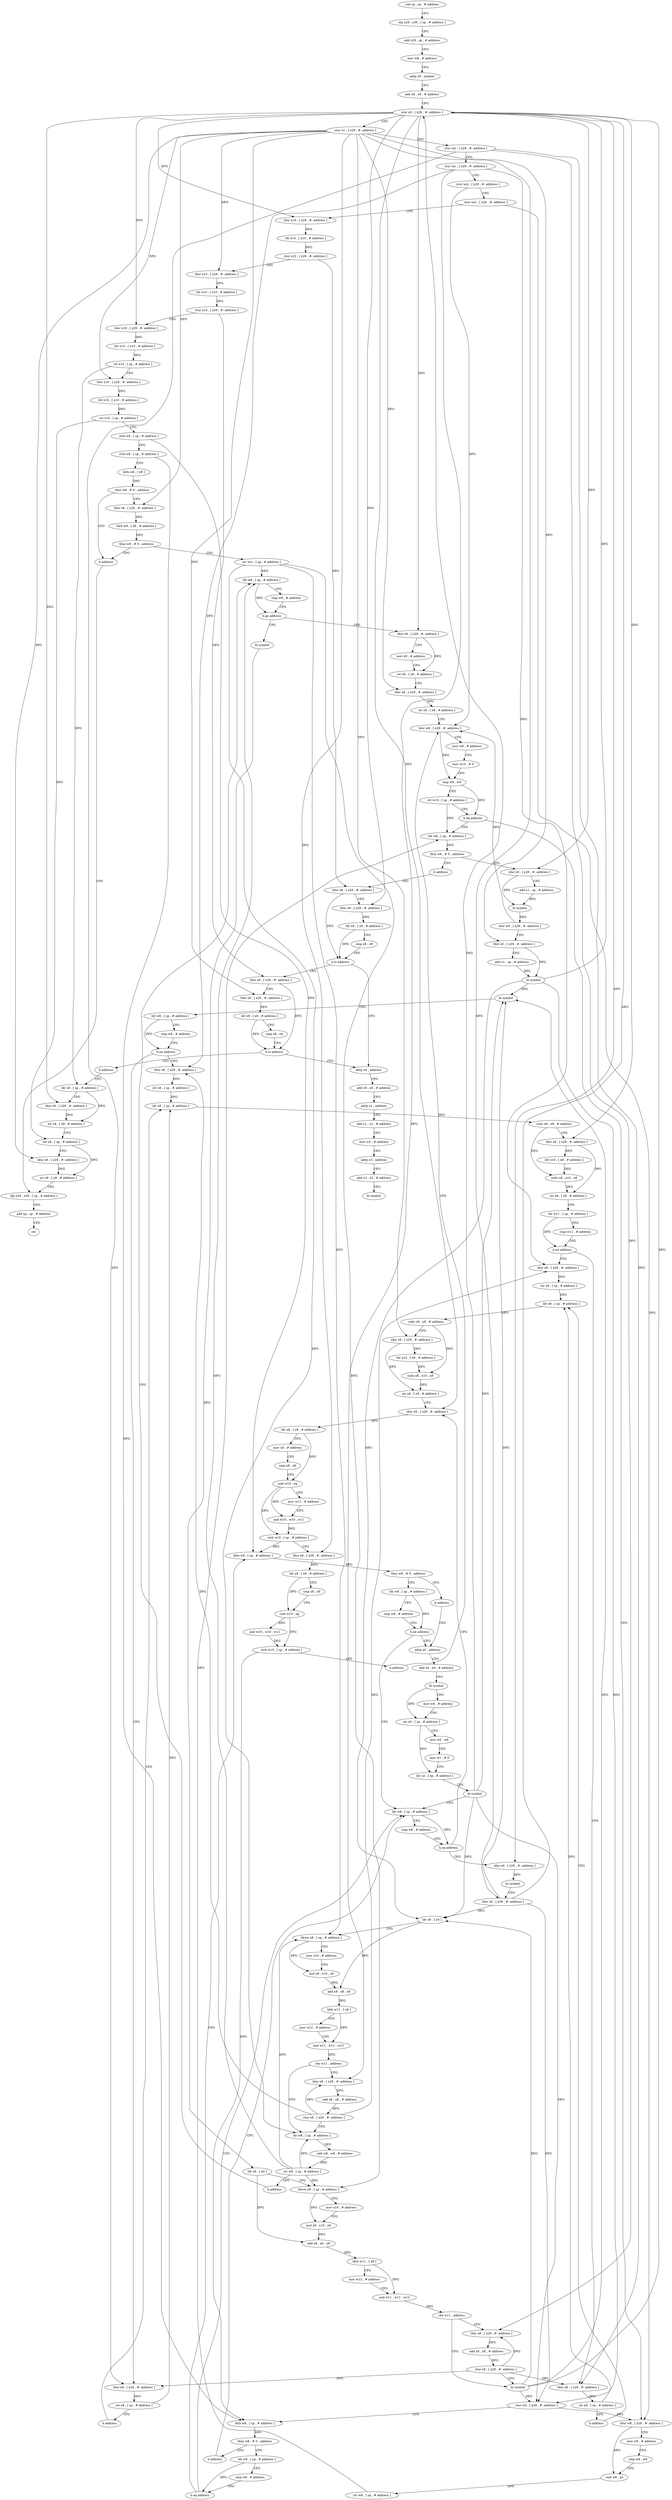 digraph "func" {
"4212976" [label = "sub sp , sp , # address" ]
"4212980" [label = "stp x29 , x30 , [ sp , # address ]" ]
"4212984" [label = "add x29 , sp , # address" ]
"4212988" [label = "mov w8 , # address" ]
"4212992" [label = "adrp x9 , symbol" ]
"4212996" [label = "add x9 , x9 , # address" ]
"4213000" [label = "stur x0 , [ x29 , #- address ]" ]
"4213004" [label = "stur x1 , [ x29 , #- address ]" ]
"4213008" [label = "stur xzr , [ x29 , #- address ]" ]
"4213012" [label = "stur xzr , [ x29 , #- address ]" ]
"4213016" [label = "stur wzr , [ x29 , #- address ]" ]
"4213020" [label = "stur wzr , [ x29 , #- address ]" ]
"4213024" [label = "ldur x10 , [ x29 , #- address ]" ]
"4213028" [label = "ldr x10 , [ x10 , # address ]" ]
"4213032" [label = "stur x10 , [ x29 , #- address ]" ]
"4213036" [label = "ldur x10 , [ x29 , #- address ]" ]
"4213040" [label = "ldr x10 , [ x10 , # address ]" ]
"4213044" [label = "stur x10 , [ x29 , #- address ]" ]
"4213048" [label = "ldur x10 , [ x29 , #- address ]" ]
"4213052" [label = "ldr x10 , [ x10 , # address ]" ]
"4213056" [label = "str x10 , [ sp , # address ]" ]
"4213060" [label = "ldur x10 , [ x29 , #- address ]" ]
"4213064" [label = "ldr x10 , [ x10 , # address ]" ]
"4213068" [label = "str x10 , [ sp , # address ]" ]
"4213072" [label = "strb w8 , [ sp , # address ]" ]
"4213076" [label = "strb w8 , [ sp , # address ]" ]
"4213080" [label = "ldrb w8 , [ x9 ]" ]
"4213084" [label = "tbnz w8 , # 0 , address" ]
"4213100" [label = "b address" ]
"4213088" [label = "ldur x8 , [ x29 , #- address ]" ]
"4213732" [label = "ldp x29 , x30 , [ sp , # address ]" ]
"4213092" [label = "ldrb w9 , [ x8 , # address ]" ]
"4213096" [label = "tbnz w9 , # 0 , address" ]
"4213104" [label = "str wzr , [ sp , # address ]" ]
"4213736" [label = "add sp , sp , # address" ]
"4213740" [label = "ret" ]
"4213108" [label = "ldr w8 , [ sp , # address ]" ]
"4213240" [label = "ldur x8 , [ x29 , #- address ]" ]
"4213244" [label = "mov x9 , # address" ]
"4213248" [label = "str x9 , [ x8 , # address ]" ]
"4213252" [label = "ldur x8 , [ x29 , #- address ]" ]
"4213256" [label = "str x9 , [ x8 , # address ]" ]
"4213260" [label = "ldur w8 , [ x29 , #- address ]" ]
"4213120" [label = "bl symbol" ]
"4213124" [label = "ldr x8 , [ x0 ]" ]
"4213128" [label = "ldrsw x9 , [ sp , # address ]" ]
"4213132" [label = "mov x10 , # address" ]
"4213136" [label = "mul x9 , x10 , x9" ]
"4213140" [label = "add x8 , x8 , x9" ]
"4213144" [label = "ldrh w11 , [ x8 ]" ]
"4213148" [label = "mov w12 , # address" ]
"4213152" [label = "and w11 , w11 , w12" ]
"4213156" [label = "cbz w11 , address" ]
"4213172" [label = "bl symbol" ]
"4213160" [label = "ldur x8 , [ x29 , #- address ]" ]
"4213304" [label = "ldr w8 , [ sp , # address ]" ]
"4213308" [label = "tbnz w8 , # 0 , address" ]
"4213316" [label = "ldur x0 , [ x29 , #- address ]" ]
"4213312" [label = "b address" ]
"4213284" [label = "ldur w8 , [ x29 , #- address ]" ]
"4213288" [label = "mov w9 , # address" ]
"4213292" [label = "cmp w8 , w9" ]
"4213296" [label = "cset w8 , ne" ]
"4213300" [label = "str w8 , [ sp , # address ]" ]
"4213176" [label = "ldr x8 , [ x0 ]" ]
"4213180" [label = "ldrsw x9 , [ sp , # address ]" ]
"4213184" [label = "mov x10 , # address" ]
"4213188" [label = "mul x9 , x10 , x9" ]
"4213192" [label = "add x8 , x8 , x9" ]
"4213196" [label = "ldrh w11 , [ x8 ]" ]
"4213200" [label = "mov w12 , # address" ]
"4213204" [label = "and w11 , w11 , w12" ]
"4213208" [label = "cbz w11 , address" ]
"4213224" [label = "ldr w8 , [ sp , # address ]" ]
"4213212" [label = "ldur x8 , [ x29 , #- address ]" ]
"4213164" [label = "add x8 , x8 , # address" ]
"4213168" [label = "stur x8 , [ x29 , #- address ]" ]
"4213320" [label = "add x1 , sp , # address" ]
"4213324" [label = "bl symbol" ]
"4213328" [label = "stur w0 , [ x29 , #- address ]" ]
"4213332" [label = "ldur x0 , [ x29 , #- address ]" ]
"4213336" [label = "add x1 , sp , # address" ]
"4213340" [label = "bl symbol" ]
"4213344" [label = "stur w0 , [ x29 , #- address ]" ]
"4213348" [label = "ldrb w8 , [ sp , # address ]" ]
"4213352" [label = "tbnz w8 , # 0 , address" ]
"4213360" [label = "ldr w8 , [ sp , # address ]" ]
"4213356" [label = "b address" ]
"4213632" [label = "ldur x8 , [ x29 , #- address ]" ]
"4213228" [label = "add w8 , w8 , # address" ]
"4213232" [label = "str w8 , [ sp , # address ]" ]
"4213236" [label = "b address" ]
"4213216" [label = "add x8 , x8 , # address" ]
"4213220" [label = "stur x8 , [ x29 , #- address ]" ]
"4213364" [label = "cmp w8 , # address" ]
"4213368" [label = "b.eq address" ]
"4213432" [label = "ldr w8 , [ sp , # address ]" ]
"4213372" [label = "ldrb w8 , [ sp , # address ]" ]
"4213636" [label = "ldur x9 , [ x29 , #- address ]" ]
"4213640" [label = "ldr x9 , [ x9 , # address ]" ]
"4213644" [label = "cmp x8 , x9" ]
"4213648" [label = "b.lo address" ]
"4213676" [label = "adrp x0 , address" ]
"4213652" [label = "ldur x8 , [ x29 , #- address ]" ]
"4213112" [label = "cmp w8 , # address" ]
"4213116" [label = "b.ge address" ]
"4213436" [label = "cmp w8 , # address" ]
"4213440" [label = "b.eq address" ]
"4213572" [label = "ldur x8 , [ x29 , #- address ]" ]
"4213444" [label = "ldur x0 , [ x29 , #- address ]" ]
"4213376" [label = "tbnz w8 , # 0 , address" ]
"4213384" [label = "ldr w8 , [ sp , # address ]" ]
"4213380" [label = "b address" ]
"4213680" [label = "add x0 , x0 , # address" ]
"4213684" [label = "adrp x1 , address" ]
"4213688" [label = "add x1 , x1 , # address" ]
"4213692" [label = "mov w2 , # address" ]
"4213696" [label = "adrp x3 , address" ]
"4213700" [label = "add x3 , x3 , # address" ]
"4213704" [label = "bl symbol" ]
"4213656" [label = "ldur x9 , [ x29 , #- address ]" ]
"4213660" [label = "ldr x9 , [ x9 , # address ]" ]
"4213664" [label = "cmp x8 , x9" ]
"4213668" [label = "b.lo address" ]
"4213672" [label = "b address" ]
"4213576" [label = "ldr x8 , [ x8 , # address ]" ]
"4213580" [label = "mov x9 , # address" ]
"4213584" [label = "cmp x8 , x9" ]
"4213588" [label = "cset w10 , eq" ]
"4213592" [label = "mov w11 , # address" ]
"4213596" [label = "and w10 , w10 , w11" ]
"4213600" [label = "strb w10 , [ sp , # address ]" ]
"4213604" [label = "ldur x8 , [ x29 , #- address ]" ]
"4213608" [label = "ldr x8 , [ x8 , # address ]" ]
"4213612" [label = "cmp x8 , x9" ]
"4213616" [label = "cset w10 , eq" ]
"4213620" [label = "and w10 , w10 , w11" ]
"4213624" [label = "strb w10 , [ sp , # address ]" ]
"4213628" [label = "b address" ]
"4213448" [label = "bl symbol" ]
"4213452" [label = "ldur x0 , [ x29 , #- address ]" ]
"4213456" [label = "bl symbol" ]
"4213460" [label = "ldr w8 , [ sp , # address ]" ]
"4213464" [label = "cmp w8 , # address" ]
"4213468" [label = "b.ne address" ]
"4213484" [label = "ldur x8 , [ x29 , #- address ]" ]
"4213472" [label = "ldur x8 , [ x29 , #- address ]" ]
"4213388" [label = "cmp w8 , # address" ]
"4213392" [label = "b.ne address" ]
"4213396" [label = "adrp x0 , address" ]
"4213708" [label = "ldr x8 , [ sp , # address ]" ]
"4213264" [label = "mov w9 , # address" ]
"4213268" [label = "mov w10 , # 0" ]
"4213272" [label = "cmp w8 , w9" ]
"4213276" [label = "str w10 , [ sp , # address ]" ]
"4213280" [label = "b.eq address" ]
"4213488" [label = "str x8 , [ sp , # address ]" ]
"4213492" [label = "ldr x8 , [ sp , # address ]" ]
"4213476" [label = "str x8 , [ sp , # address ]" ]
"4213480" [label = "b address" ]
"4213400" [label = "add x0 , x0 , # address" ]
"4213404" [label = "bl symbol" ]
"4213408" [label = "mov w8 , # address" ]
"4213412" [label = "str x0 , [ sp , # address ]" ]
"4213416" [label = "mov w0 , w8" ]
"4213420" [label = "mov w1 , # 0" ]
"4213424" [label = "ldr x2 , [ sp , # address ]" ]
"4213428" [label = "bl symbol" ]
"4213712" [label = "ldur x9 , [ x29 , #- address ]" ]
"4213716" [label = "str x8 , [ x9 , # address ]" ]
"4213720" [label = "ldr x8 , [ sp , # address ]" ]
"4213724" [label = "ldur x9 , [ x29 , #- address ]" ]
"4213728" [label = "str x8 , [ x9 , # address ]" ]
"4213540" [label = "ldur x8 , [ x29 , #- address ]" ]
"4213544" [label = "str x8 , [ sp , # address ]" ]
"4213548" [label = "ldr x8 , [ sp , # address ]" ]
"4213528" [label = "ldur x8 , [ x29 , #- address ]" ]
"4213532" [label = "str x8 , [ sp , # address ]" ]
"4213536" [label = "b address" ]
"4213496" [label = "subs x8 , x8 , # address" ]
"4213500" [label = "ldur x9 , [ x29 , #- address ]" ]
"4213504" [label = "ldr x10 , [ x9 , # address ]" ]
"4213508" [label = "subs x8 , x10 , x8" ]
"4213512" [label = "str x8 , [ x9 , # address ]" ]
"4213516" [label = "ldr w11 , [ sp , # address ]" ]
"4213520" [label = "cmp w11 , # address" ]
"4213524" [label = "b.ne address" ]
"4213552" [label = "subs x8 , x8 , # address" ]
"4213556" [label = "ldur x9 , [ x29 , #- address ]" ]
"4213560" [label = "ldr x10 , [ x9 , # address ]" ]
"4213564" [label = "subs x8 , x10 , x8" ]
"4213568" [label = "str x8 , [ x9 , # address ]" ]
"4212976" -> "4212980" [ label = "CFG" ]
"4212980" -> "4212984" [ label = "CFG" ]
"4212984" -> "4212988" [ label = "CFG" ]
"4212988" -> "4212992" [ label = "CFG" ]
"4212992" -> "4212996" [ label = "CFG" ]
"4212996" -> "4213000" [ label = "CFG" ]
"4213000" -> "4213004" [ label = "CFG" ]
"4213000" -> "4213024" [ label = "DFG" ]
"4213000" -> "4213048" [ label = "DFG" ]
"4213000" -> "4213240" [ label = "DFG" ]
"4213000" -> "4213316" [ label = "DFG" ]
"4213000" -> "4213636" [ label = "DFG" ]
"4213000" -> "4213572" [ label = "DFG" ]
"4213000" -> "4213444" [ label = "DFG" ]
"4213000" -> "4213712" [ label = "DFG" ]
"4213000" -> "4213500" [ label = "DFG" ]
"4213004" -> "4213008" [ label = "CFG" ]
"4213004" -> "4213036" [ label = "DFG" ]
"4213004" -> "4213060" [ label = "DFG" ]
"4213004" -> "4213088" [ label = "DFG" ]
"4213004" -> "4213252" [ label = "DFG" ]
"4213004" -> "4213332" [ label = "DFG" ]
"4213004" -> "4213656" [ label = "DFG" ]
"4213004" -> "4213452" [ label = "DFG" ]
"4213004" -> "4213724" [ label = "DFG" ]
"4213004" -> "4213604" [ label = "DFG" ]
"4213004" -> "4213556" [ label = "DFG" ]
"4213008" -> "4213012" [ label = "CFG" ]
"4213008" -> "4213160" [ label = "DFG" ]
"4213008" -> "4213472" [ label = "DFG" ]
"4213008" -> "4213528" [ label = "DFG" ]
"4213012" -> "4213016" [ label = "CFG" ]
"4213012" -> "4213212" [ label = "DFG" ]
"4213012" -> "4213484" [ label = "DFG" ]
"4213012" -> "4213540" [ label = "DFG" ]
"4213016" -> "4213020" [ label = "CFG" ]
"4213016" -> "4213260" [ label = "DFG" ]
"4213020" -> "4213024" [ label = "CFG" ]
"4213020" -> "4213284" [ label = "DFG" ]
"4213024" -> "4213028" [ label = "DFG" ]
"4213028" -> "4213032" [ label = "DFG" ]
"4213032" -> "4213036" [ label = "CFG" ]
"4213032" -> "4213632" [ label = "DFG" ]
"4213036" -> "4213040" [ label = "DFG" ]
"4213040" -> "4213044" [ label = "DFG" ]
"4213044" -> "4213048" [ label = "CFG" ]
"4213044" -> "4213652" [ label = "DFG" ]
"4213048" -> "4213052" [ label = "DFG" ]
"4213052" -> "4213056" [ label = "DFG" ]
"4213056" -> "4213060" [ label = "CFG" ]
"4213056" -> "4213708" [ label = "DFG" ]
"4213060" -> "4213064" [ label = "DFG" ]
"4213064" -> "4213068" [ label = "DFG" ]
"4213068" -> "4213072" [ label = "CFG" ]
"4213068" -> "4213720" [ label = "DFG" ]
"4213072" -> "4213076" [ label = "CFG" ]
"4213072" -> "4213372" [ label = "DFG" ]
"4213076" -> "4213080" [ label = "CFG" ]
"4213076" -> "4213348" [ label = "DFG" ]
"4213080" -> "4213084" [ label = "DFG" ]
"4213084" -> "4213100" [ label = "CFG" ]
"4213084" -> "4213088" [ label = "CFG" ]
"4213100" -> "4213732" [ label = "CFG" ]
"4213088" -> "4213092" [ label = "DFG" ]
"4213732" -> "4213736" [ label = "CFG" ]
"4213092" -> "4213096" [ label = "DFG" ]
"4213096" -> "4213104" [ label = "CFG" ]
"4213096" -> "4213100" [ label = "CFG" ]
"4213104" -> "4213108" [ label = "DFG" ]
"4213104" -> "4213128" [ label = "DFG" ]
"4213104" -> "4213180" [ label = "DFG" ]
"4213104" -> "4213224" [ label = "DFG" ]
"4213736" -> "4213740" [ label = "CFG" ]
"4213108" -> "4213112" [ label = "CFG" ]
"4213108" -> "4213116" [ label = "DFG" ]
"4213240" -> "4213244" [ label = "CFG" ]
"4213240" -> "4213248" [ label = "DFG" ]
"4213244" -> "4213248" [ label = "CFG" ]
"4213248" -> "4213252" [ label = "CFG" ]
"4213252" -> "4213256" [ label = "DFG" ]
"4213256" -> "4213260" [ label = "CFG" ]
"4213260" -> "4213264" [ label = "CFG" ]
"4213260" -> "4213272" [ label = "DFG" ]
"4213120" -> "4213124" [ label = "DFG" ]
"4213124" -> "4213128" [ label = "CFG" ]
"4213124" -> "4213140" [ label = "DFG" ]
"4213128" -> "4213132" [ label = "CFG" ]
"4213128" -> "4213136" [ label = "DFG" ]
"4213132" -> "4213136" [ label = "CFG" ]
"4213136" -> "4213140" [ label = "DFG" ]
"4213140" -> "4213144" [ label = "DFG" ]
"4213144" -> "4213148" [ label = "CFG" ]
"4213144" -> "4213152" [ label = "DFG" ]
"4213148" -> "4213152" [ label = "CFG" ]
"4213152" -> "4213156" [ label = "DFG" ]
"4213156" -> "4213172" [ label = "CFG" ]
"4213156" -> "4213160" [ label = "CFG" ]
"4213172" -> "4213176" [ label = "DFG" ]
"4213172" -> "4213000" [ label = "DFG" ]
"4213172" -> "4213344" [ label = "DFG" ]
"4213172" -> "4213456" [ label = "DFG" ]
"4213160" -> "4213164" [ label = "DFG" ]
"4213304" -> "4213308" [ label = "DFG" ]
"4213308" -> "4213316" [ label = "CFG" ]
"4213308" -> "4213312" [ label = "CFG" ]
"4213316" -> "4213320" [ label = "CFG" ]
"4213316" -> "4213324" [ label = "DFG" ]
"4213312" -> "4213632" [ label = "CFG" ]
"4213284" -> "4213288" [ label = "CFG" ]
"4213284" -> "4213296" [ label = "DFG" ]
"4213288" -> "4213292" [ label = "CFG" ]
"4213292" -> "4213296" [ label = "CFG" ]
"4213296" -> "4213300" [ label = "DFG" ]
"4213300" -> "4213304" [ label = "DFG" ]
"4213176" -> "4213180" [ label = "CFG" ]
"4213176" -> "4213192" [ label = "DFG" ]
"4213180" -> "4213184" [ label = "CFG" ]
"4213180" -> "4213188" [ label = "DFG" ]
"4213184" -> "4213188" [ label = "CFG" ]
"4213188" -> "4213192" [ label = "DFG" ]
"4213192" -> "4213196" [ label = "DFG" ]
"4213196" -> "4213200" [ label = "CFG" ]
"4213196" -> "4213204" [ label = "DFG" ]
"4213200" -> "4213204" [ label = "CFG" ]
"4213204" -> "4213208" [ label = "DFG" ]
"4213208" -> "4213224" [ label = "CFG" ]
"4213208" -> "4213212" [ label = "CFG" ]
"4213224" -> "4213228" [ label = "DFG" ]
"4213212" -> "4213216" [ label = "DFG" ]
"4213164" -> "4213168" [ label = "DFG" ]
"4213168" -> "4213172" [ label = "CFG" ]
"4213168" -> "4213160" [ label = "DFG" ]
"4213168" -> "4213472" [ label = "DFG" ]
"4213168" -> "4213528" [ label = "DFG" ]
"4213320" -> "4213324" [ label = "DFG" ]
"4213324" -> "4213328" [ label = "DFG" ]
"4213328" -> "4213332" [ label = "CFG" ]
"4213328" -> "4213260" [ label = "DFG" ]
"4213332" -> "4213336" [ label = "CFG" ]
"4213332" -> "4213340" [ label = "DFG" ]
"4213336" -> "4213340" [ label = "DFG" ]
"4213340" -> "4213344" [ label = "DFG" ]
"4213340" -> "4213000" [ label = "DFG" ]
"4213340" -> "4213176" [ label = "DFG" ]
"4213340" -> "4213456" [ label = "DFG" ]
"4213344" -> "4213348" [ label = "CFG" ]
"4213344" -> "4213284" [ label = "DFG" ]
"4213348" -> "4213352" [ label = "DFG" ]
"4213352" -> "4213360" [ label = "CFG" ]
"4213352" -> "4213356" [ label = "CFG" ]
"4213360" -> "4213364" [ label = "CFG" ]
"4213360" -> "4213368" [ label = "DFG" ]
"4213356" -> "4213432" [ label = "CFG" ]
"4213632" -> "4213636" [ label = "CFG" ]
"4213632" -> "4213648" [ label = "DFG" ]
"4213228" -> "4213232" [ label = "DFG" ]
"4213232" -> "4213236" [ label = "CFG" ]
"4213232" -> "4213108" [ label = "DFG" ]
"4213232" -> "4213128" [ label = "DFG" ]
"4213232" -> "4213180" [ label = "DFG" ]
"4213232" -> "4213224" [ label = "DFG" ]
"4213236" -> "4213108" [ label = "CFG" ]
"4213216" -> "4213220" [ label = "DFG" ]
"4213220" -> "4213224" [ label = "CFG" ]
"4213220" -> "4213212" [ label = "DFG" ]
"4213220" -> "4213484" [ label = "DFG" ]
"4213220" -> "4213540" [ label = "DFG" ]
"4213364" -> "4213368" [ label = "CFG" ]
"4213368" -> "4213432" [ label = "CFG" ]
"4213368" -> "4213372" [ label = "CFG" ]
"4213432" -> "4213436" [ label = "CFG" ]
"4213432" -> "4213440" [ label = "DFG" ]
"4213372" -> "4213376" [ label = "DFG" ]
"4213636" -> "4213640" [ label = "DFG" ]
"4213640" -> "4213644" [ label = "CFG" ]
"4213640" -> "4213648" [ label = "DFG" ]
"4213644" -> "4213648" [ label = "CFG" ]
"4213648" -> "4213676" [ label = "CFG" ]
"4213648" -> "4213652" [ label = "CFG" ]
"4213676" -> "4213680" [ label = "CFG" ]
"4213652" -> "4213656" [ label = "CFG" ]
"4213652" -> "4213668" [ label = "DFG" ]
"4213112" -> "4213116" [ label = "CFG" ]
"4213116" -> "4213240" [ label = "CFG" ]
"4213116" -> "4213120" [ label = "CFG" ]
"4213436" -> "4213440" [ label = "CFG" ]
"4213440" -> "4213572" [ label = "CFG" ]
"4213440" -> "4213444" [ label = "CFG" ]
"4213572" -> "4213576" [ label = "DFG" ]
"4213444" -> "4213448" [ label = "DFG" ]
"4213376" -> "4213384" [ label = "CFG" ]
"4213376" -> "4213380" [ label = "CFG" ]
"4213384" -> "4213388" [ label = "CFG" ]
"4213384" -> "4213392" [ label = "DFG" ]
"4213380" -> "4213396" [ label = "CFG" ]
"4213680" -> "4213684" [ label = "CFG" ]
"4213684" -> "4213688" [ label = "CFG" ]
"4213688" -> "4213692" [ label = "CFG" ]
"4213692" -> "4213696" [ label = "CFG" ]
"4213696" -> "4213700" [ label = "CFG" ]
"4213700" -> "4213704" [ label = "CFG" ]
"4213656" -> "4213660" [ label = "DFG" ]
"4213660" -> "4213664" [ label = "CFG" ]
"4213660" -> "4213668" [ label = "DFG" ]
"4213664" -> "4213668" [ label = "CFG" ]
"4213668" -> "4213676" [ label = "CFG" ]
"4213668" -> "4213672" [ label = "CFG" ]
"4213672" -> "4213708" [ label = "CFG" ]
"4213576" -> "4213580" [ label = "CFG" ]
"4213576" -> "4213588" [ label = "DFG" ]
"4213580" -> "4213584" [ label = "CFG" ]
"4213584" -> "4213588" [ label = "CFG" ]
"4213588" -> "4213592" [ label = "CFG" ]
"4213588" -> "4213596" [ label = "DFG" ]
"4213588" -> "4213600" [ label = "DFG" ]
"4213592" -> "4213596" [ label = "CFG" ]
"4213596" -> "4213600" [ label = "DFG" ]
"4213600" -> "4213604" [ label = "CFG" ]
"4213600" -> "4213372" [ label = "DFG" ]
"4213604" -> "4213608" [ label = "DFG" ]
"4213608" -> "4213612" [ label = "CFG" ]
"4213608" -> "4213616" [ label = "DFG" ]
"4213612" -> "4213616" [ label = "CFG" ]
"4213616" -> "4213620" [ label = "DFG" ]
"4213616" -> "4213624" [ label = "DFG" ]
"4213620" -> "4213624" [ label = "DFG" ]
"4213624" -> "4213628" [ label = "CFG" ]
"4213624" -> "4213348" [ label = "DFG" ]
"4213628" -> "4213260" [ label = "CFG" ]
"4213448" -> "4213452" [ label = "CFG" ]
"4213452" -> "4213456" [ label = "DFG" ]
"4213452" -> "4213000" [ label = "DFG" ]
"4213452" -> "4213176" [ label = "DFG" ]
"4213452" -> "4213344" [ label = "DFG" ]
"4213456" -> "4213460" [ label = "CFG" ]
"4213460" -> "4213464" [ label = "CFG" ]
"4213460" -> "4213468" [ label = "DFG" ]
"4213464" -> "4213468" [ label = "CFG" ]
"4213468" -> "4213484" [ label = "CFG" ]
"4213468" -> "4213472" [ label = "CFG" ]
"4213484" -> "4213488" [ label = "DFG" ]
"4213472" -> "4213476" [ label = "DFG" ]
"4213388" -> "4213392" [ label = "CFG" ]
"4213392" -> "4213432" [ label = "CFG" ]
"4213392" -> "4213396" [ label = "CFG" ]
"4213396" -> "4213400" [ label = "CFG" ]
"4213708" -> "4213712" [ label = "CFG" ]
"4213708" -> "4213716" [ label = "DFG" ]
"4213264" -> "4213268" [ label = "CFG" ]
"4213268" -> "4213272" [ label = "CFG" ]
"4213272" -> "4213276" [ label = "CFG" ]
"4213272" -> "4213280" [ label = "DFG" ]
"4213276" -> "4213280" [ label = "CFG" ]
"4213276" -> "4213304" [ label = "DFG" ]
"4213280" -> "4213304" [ label = "CFG" ]
"4213280" -> "4213284" [ label = "CFG" ]
"4213488" -> "4213492" [ label = "DFG" ]
"4213492" -> "4213496" [ label = "DFG" ]
"4213476" -> "4213480" [ label = "CFG" ]
"4213476" -> "4213492" [ label = "DFG" ]
"4213480" -> "4213492" [ label = "CFG" ]
"4213400" -> "4213404" [ label = "CFG" ]
"4213404" -> "4213408" [ label = "CFG" ]
"4213404" -> "4213412" [ label = "DFG" ]
"4213408" -> "4213412" [ label = "CFG" ]
"4213412" -> "4213416" [ label = "CFG" ]
"4213412" -> "4213424" [ label = "DFG" ]
"4213416" -> "4213420" [ label = "CFG" ]
"4213420" -> "4213424" [ label = "CFG" ]
"4213424" -> "4213428" [ label = "CFG" ]
"4213428" -> "4213432" [ label = "CFG" ]
"4213428" -> "4213000" [ label = "DFG" ]
"4213428" -> "4213176" [ label = "DFG" ]
"4213428" -> "4213344" [ label = "DFG" ]
"4213428" -> "4213456" [ label = "DFG" ]
"4213712" -> "4213716" [ label = "DFG" ]
"4213716" -> "4213720" [ label = "CFG" ]
"4213720" -> "4213724" [ label = "CFG" ]
"4213720" -> "4213728" [ label = "DFG" ]
"4213724" -> "4213728" [ label = "DFG" ]
"4213728" -> "4213732" [ label = "CFG" ]
"4213540" -> "4213544" [ label = "DFG" ]
"4213544" -> "4213548" [ label = "DFG" ]
"4213548" -> "4213552" [ label = "DFG" ]
"4213528" -> "4213532" [ label = "DFG" ]
"4213532" -> "4213536" [ label = "CFG" ]
"4213532" -> "4213548" [ label = "DFG" ]
"4213536" -> "4213548" [ label = "CFG" ]
"4213496" -> "4213500" [ label = "CFG" ]
"4213496" -> "4213508" [ label = "DFG" ]
"4213500" -> "4213504" [ label = "DFG" ]
"4213500" -> "4213512" [ label = "DFG" ]
"4213504" -> "4213508" [ label = "DFG" ]
"4213508" -> "4213512" [ label = "DFG" ]
"4213512" -> "4213516" [ label = "CFG" ]
"4213516" -> "4213520" [ label = "CFG" ]
"4213516" -> "4213524" [ label = "DFG" ]
"4213520" -> "4213524" [ label = "CFG" ]
"4213524" -> "4213540" [ label = "CFG" ]
"4213524" -> "4213528" [ label = "CFG" ]
"4213552" -> "4213556" [ label = "CFG" ]
"4213552" -> "4213564" [ label = "DFG" ]
"4213556" -> "4213560" [ label = "DFG" ]
"4213556" -> "4213568" [ label = "DFG" ]
"4213560" -> "4213564" [ label = "DFG" ]
"4213564" -> "4213568" [ label = "DFG" ]
"4213568" -> "4213572" [ label = "CFG" ]
}
